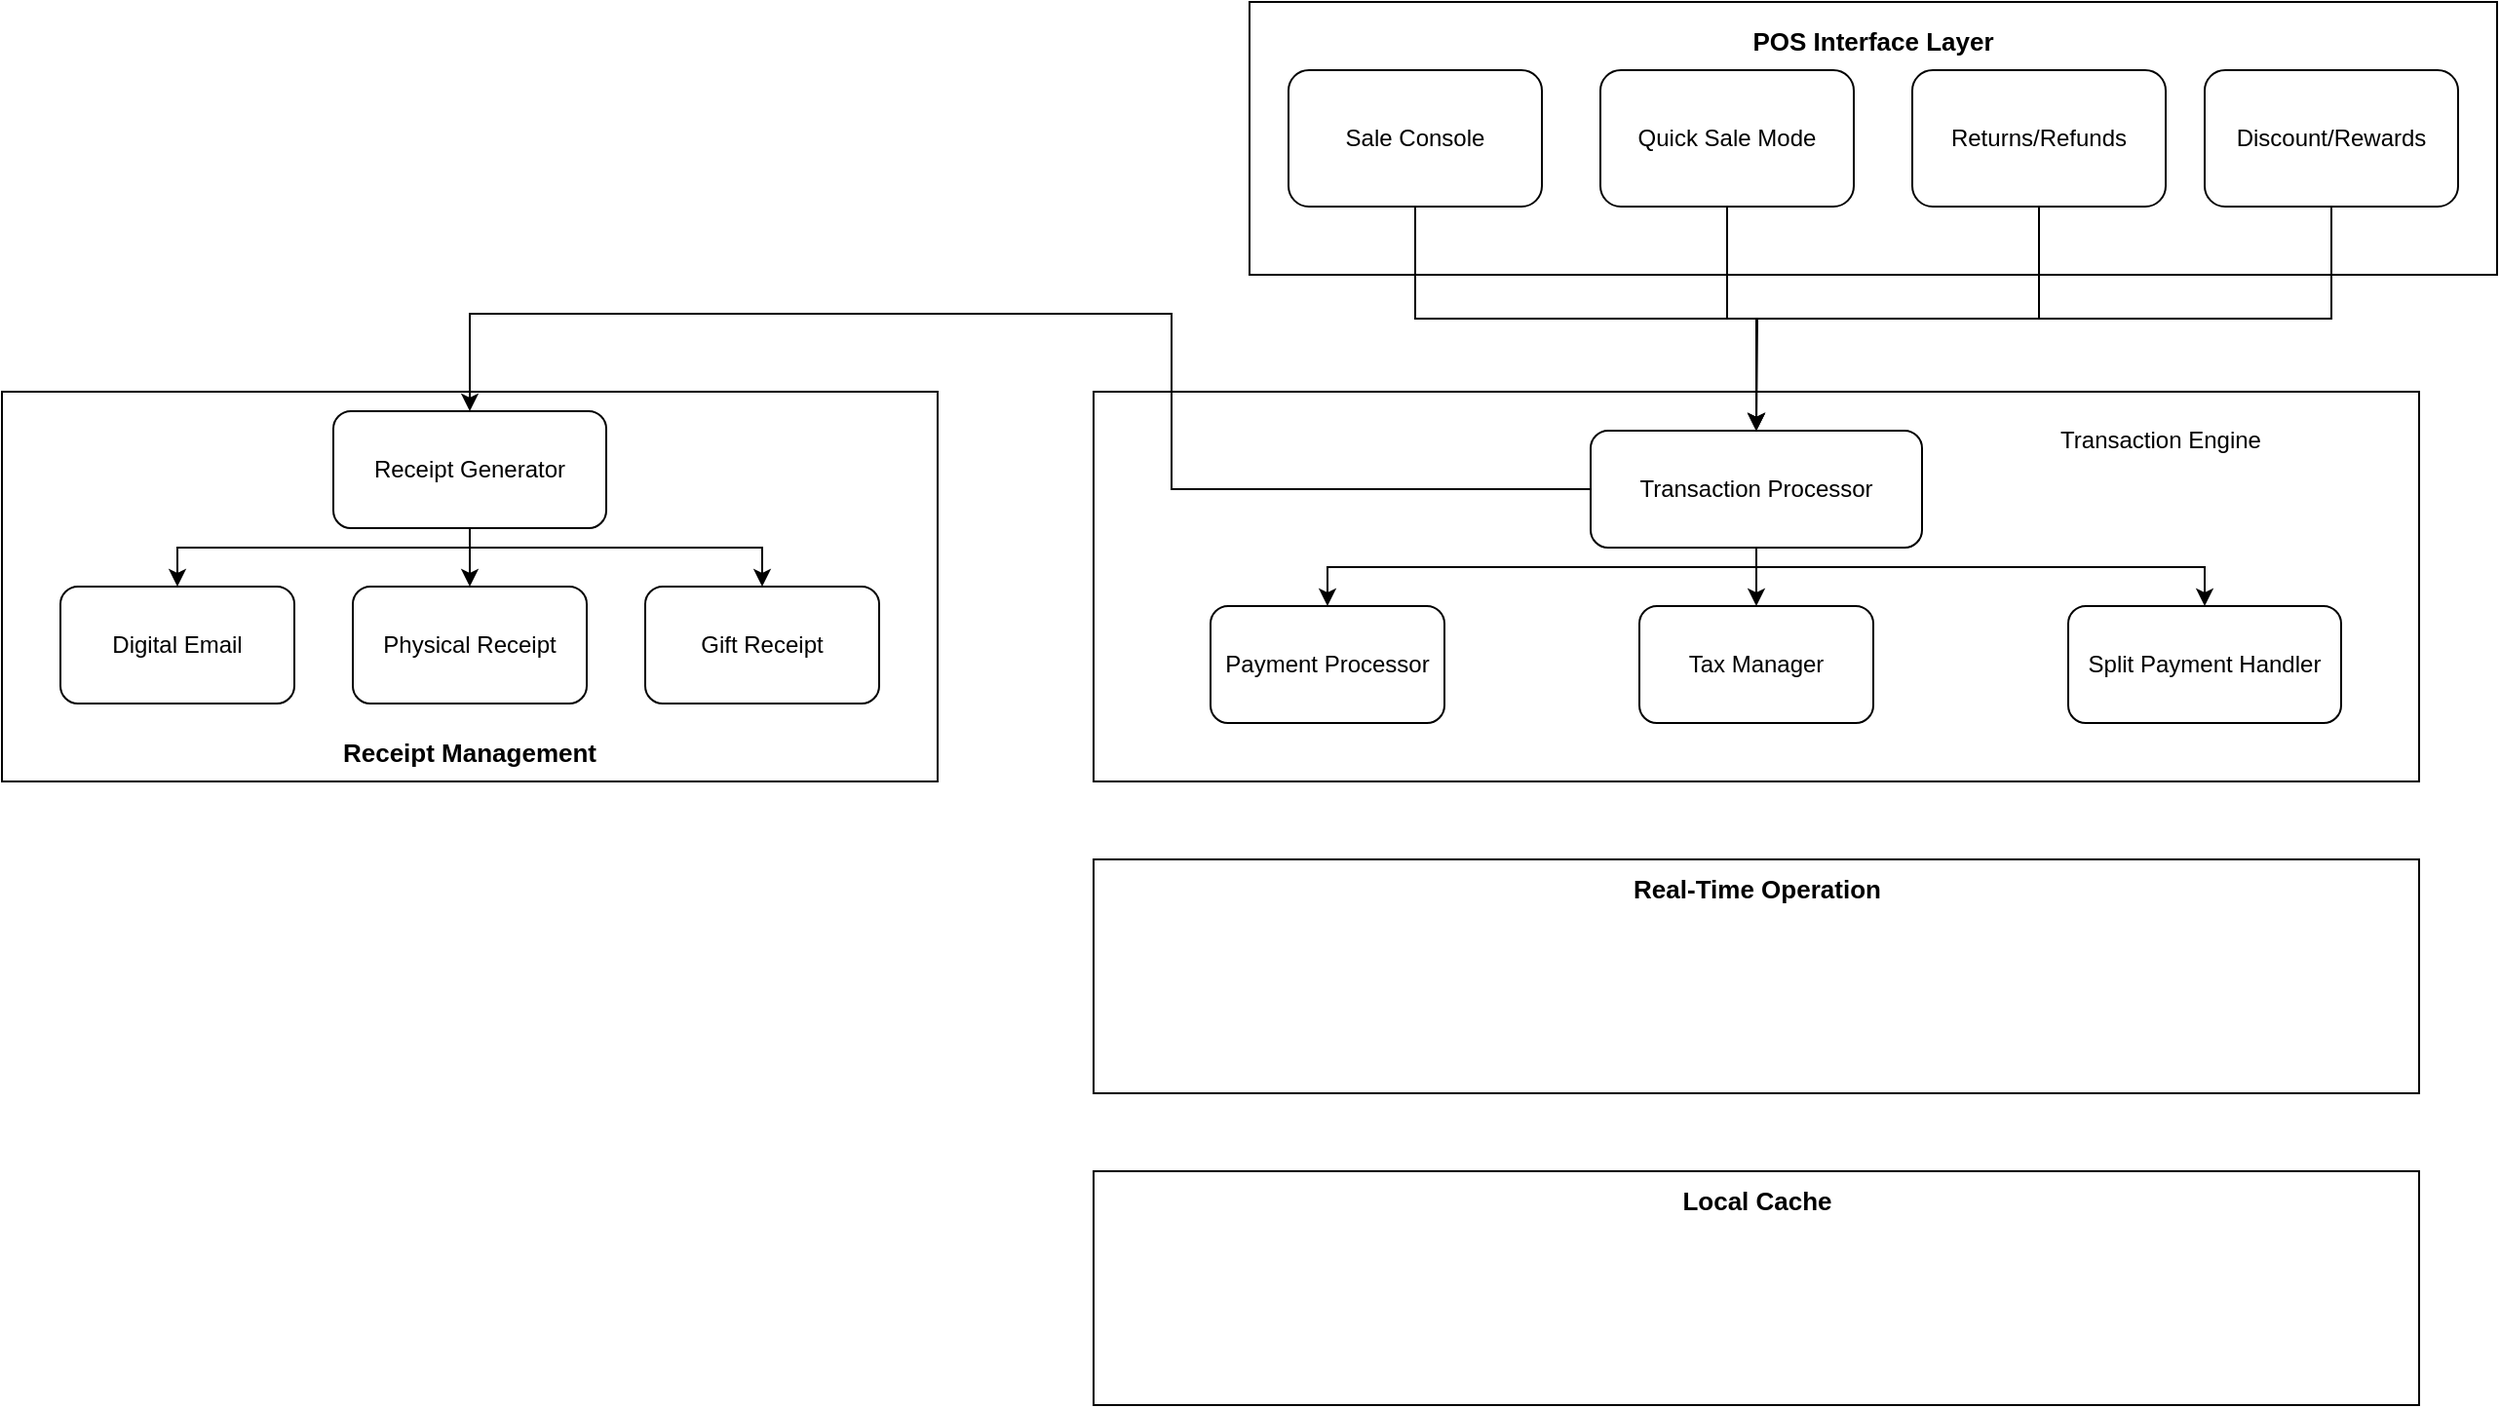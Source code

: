 <mxfile version="25.0.3">
  <diagram name="Page-1" id="lg15ASVOXkxG5HCrXa5D">
    <mxGraphModel dx="2032" dy="683" grid="1" gridSize="10" guides="1" tooltips="1" connect="1" arrows="1" fold="1" page="1" pageScale="1" pageWidth="850" pageHeight="1100" math="0" shadow="0">
      <root>
        <mxCell id="0" />
        <mxCell id="1" parent="0" />
        <mxCell id="Elm8jRyA7gBIBVSizPYm-1" value="" style="rounded=0;whiteSpace=wrap;html=1;" vertex="1" parent="1">
          <mxGeometry x="200" y="40" width="640" height="140" as="geometry" />
        </mxCell>
        <mxCell id="Elm8jRyA7gBIBVSizPYm-2" value="Sale Console" style="rounded=1;whiteSpace=wrap;html=1;" vertex="1" parent="1">
          <mxGeometry x="220" y="75" width="130" height="70" as="geometry" />
        </mxCell>
        <mxCell id="Elm8jRyA7gBIBVSizPYm-6" value="Quick Sale Mode" style="rounded=1;whiteSpace=wrap;html=1;" vertex="1" parent="1">
          <mxGeometry x="380" y="75" width="130" height="70" as="geometry" />
        </mxCell>
        <mxCell id="Elm8jRyA7gBIBVSizPYm-7" value="Returns/Refunds" style="rounded=1;whiteSpace=wrap;html=1;" vertex="1" parent="1">
          <mxGeometry x="540" y="75" width="130" height="70" as="geometry" />
        </mxCell>
        <mxCell id="Elm8jRyA7gBIBVSizPYm-8" value="Discount/Rewards" style="rounded=1;whiteSpace=wrap;html=1;" vertex="1" parent="1">
          <mxGeometry x="690" y="75" width="130" height="70" as="geometry" />
        </mxCell>
        <mxCell id="Elm8jRyA7gBIBVSizPYm-9" value="" style="rounded=0;whiteSpace=wrap;html=1;" vertex="1" parent="1">
          <mxGeometry x="120" y="240" width="680" height="200" as="geometry" />
        </mxCell>
        <mxCell id="Elm8jRyA7gBIBVSizPYm-10" value="POS Interface Layer" style="text;html=1;align=center;verticalAlign=middle;whiteSpace=wrap;rounded=0;fontStyle=1;fontSize=13;" vertex="1" parent="1">
          <mxGeometry x="445" y="45" width="150" height="30" as="geometry" />
        </mxCell>
        <mxCell id="Elm8jRyA7gBIBVSizPYm-32" style="edgeStyle=orthogonalEdgeStyle;rounded=0;orthogonalLoop=1;jettySize=auto;html=1;exitX=0.5;exitY=1;exitDx=0;exitDy=0;entryX=0.5;entryY=0;entryDx=0;entryDy=0;" edge="1" parent="1" source="Elm8jRyA7gBIBVSizPYm-11" target="Elm8jRyA7gBIBVSizPYm-12">
          <mxGeometry relative="1" as="geometry">
            <Array as="points">
              <mxPoint x="460" y="330" />
              <mxPoint x="240" y="330" />
            </Array>
          </mxGeometry>
        </mxCell>
        <mxCell id="Elm8jRyA7gBIBVSizPYm-33" style="edgeStyle=orthogonalEdgeStyle;rounded=0;orthogonalLoop=1;jettySize=auto;html=1;exitX=0.5;exitY=1;exitDx=0;exitDy=0;entryX=0.5;entryY=0;entryDx=0;entryDy=0;" edge="1" parent="1" source="Elm8jRyA7gBIBVSizPYm-11" target="Elm8jRyA7gBIBVSizPYm-14">
          <mxGeometry relative="1" as="geometry">
            <Array as="points">
              <mxPoint x="460" y="330" />
              <mxPoint x="690" y="330" />
            </Array>
          </mxGeometry>
        </mxCell>
        <mxCell id="Elm8jRyA7gBIBVSizPYm-34" style="edgeStyle=orthogonalEdgeStyle;rounded=0;orthogonalLoop=1;jettySize=auto;html=1;exitX=0.5;exitY=1;exitDx=0;exitDy=0;entryX=0.5;entryY=0;entryDx=0;entryDy=0;" edge="1" parent="1" source="Elm8jRyA7gBIBVSizPYm-11" target="Elm8jRyA7gBIBVSizPYm-13">
          <mxGeometry relative="1" as="geometry" />
        </mxCell>
        <mxCell id="Elm8jRyA7gBIBVSizPYm-11" value="Transaction Processor" style="rounded=1;whiteSpace=wrap;html=1;" vertex="1" parent="1">
          <mxGeometry x="375" y="260" width="170" height="60" as="geometry" />
        </mxCell>
        <mxCell id="Elm8jRyA7gBIBVSizPYm-12" value="Payment Processor" style="rounded=1;whiteSpace=wrap;html=1;" vertex="1" parent="1">
          <mxGeometry x="180" y="350" width="120" height="60" as="geometry" />
        </mxCell>
        <mxCell id="Elm8jRyA7gBIBVSizPYm-13" value="Tax Manager" style="rounded=1;whiteSpace=wrap;html=1;" vertex="1" parent="1">
          <mxGeometry x="400" y="350" width="120" height="60" as="geometry" />
        </mxCell>
        <mxCell id="Elm8jRyA7gBIBVSizPYm-14" value="Split Payment Handler" style="rounded=1;whiteSpace=wrap;html=1;" vertex="1" parent="1">
          <mxGeometry x="620" y="350" width="140" height="60" as="geometry" />
        </mxCell>
        <mxCell id="Elm8jRyA7gBIBVSizPYm-15" value="" style="rounded=0;whiteSpace=wrap;html=1;" vertex="1" parent="1">
          <mxGeometry x="-440" y="240" width="480" height="200" as="geometry" />
        </mxCell>
        <mxCell id="Elm8jRyA7gBIBVSizPYm-29" style="edgeStyle=orthogonalEdgeStyle;rounded=0;orthogonalLoop=1;jettySize=auto;html=1;exitX=0.5;exitY=1;exitDx=0;exitDy=0;" edge="1" parent="1" source="Elm8jRyA7gBIBVSizPYm-16" target="Elm8jRyA7gBIBVSizPYm-18">
          <mxGeometry relative="1" as="geometry">
            <Array as="points">
              <mxPoint x="-200" y="320" />
              <mxPoint x="-350" y="320" />
            </Array>
          </mxGeometry>
        </mxCell>
        <mxCell id="Elm8jRyA7gBIBVSizPYm-30" style="edgeStyle=orthogonalEdgeStyle;rounded=0;orthogonalLoop=1;jettySize=auto;html=1;exitX=0.5;exitY=1;exitDx=0;exitDy=0;entryX=0.5;entryY=0;entryDx=0;entryDy=0;" edge="1" parent="1" source="Elm8jRyA7gBIBVSizPYm-16" target="Elm8jRyA7gBIBVSizPYm-17">
          <mxGeometry relative="1" as="geometry" />
        </mxCell>
        <mxCell id="Elm8jRyA7gBIBVSizPYm-31" style="edgeStyle=orthogonalEdgeStyle;rounded=0;orthogonalLoop=1;jettySize=auto;html=1;exitX=0.5;exitY=1;exitDx=0;exitDy=0;" edge="1" parent="1" source="Elm8jRyA7gBIBVSizPYm-16" target="Elm8jRyA7gBIBVSizPYm-19">
          <mxGeometry relative="1" as="geometry">
            <Array as="points">
              <mxPoint x="-200" y="320" />
              <mxPoint x="-50" y="320" />
            </Array>
          </mxGeometry>
        </mxCell>
        <mxCell id="Elm8jRyA7gBIBVSizPYm-16" value="Receipt Generator" style="rounded=1;whiteSpace=wrap;html=1;" vertex="1" parent="1">
          <mxGeometry x="-270" y="250" width="140" height="60" as="geometry" />
        </mxCell>
        <mxCell id="Elm8jRyA7gBIBVSizPYm-17" value="Physical Receipt" style="rounded=1;whiteSpace=wrap;html=1;" vertex="1" parent="1">
          <mxGeometry x="-260" y="340" width="120" height="60" as="geometry" />
        </mxCell>
        <mxCell id="Elm8jRyA7gBIBVSizPYm-18" value="Digital Email" style="rounded=1;whiteSpace=wrap;html=1;" vertex="1" parent="1">
          <mxGeometry x="-410" y="340" width="120" height="60" as="geometry" />
        </mxCell>
        <mxCell id="Elm8jRyA7gBIBVSizPYm-19" value="Gift Receipt" style="rounded=1;whiteSpace=wrap;html=1;" vertex="1" parent="1">
          <mxGeometry x="-110" y="340" width="120" height="60" as="geometry" />
        </mxCell>
        <mxCell id="Elm8jRyA7gBIBVSizPYm-21" style="edgeStyle=orthogonalEdgeStyle;rounded=0;orthogonalLoop=1;jettySize=auto;html=1;exitX=0.5;exitY=1;exitDx=0;exitDy=0;entryX=0.5;entryY=0;entryDx=0;entryDy=0;" edge="1" parent="1" source="Elm8jRyA7gBIBVSizPYm-2" target="Elm8jRyA7gBIBVSizPYm-11">
          <mxGeometry relative="1" as="geometry" />
        </mxCell>
        <mxCell id="Elm8jRyA7gBIBVSizPYm-22" style="edgeStyle=orthogonalEdgeStyle;rounded=0;orthogonalLoop=1;jettySize=auto;html=1;exitX=0.5;exitY=1;exitDx=0;exitDy=0;" edge="1" parent="1" source="Elm8jRyA7gBIBVSizPYm-6">
          <mxGeometry relative="1" as="geometry">
            <mxPoint x="460" y="260" as="targetPoint" />
          </mxGeometry>
        </mxCell>
        <mxCell id="Elm8jRyA7gBIBVSizPYm-23" style="edgeStyle=orthogonalEdgeStyle;rounded=0;orthogonalLoop=1;jettySize=auto;html=1;entryX=0.5;entryY=0;entryDx=0;entryDy=0;" edge="1" parent="1" source="Elm8jRyA7gBIBVSizPYm-7" target="Elm8jRyA7gBIBVSizPYm-11">
          <mxGeometry relative="1" as="geometry" />
        </mxCell>
        <mxCell id="Elm8jRyA7gBIBVSizPYm-26" style="edgeStyle=orthogonalEdgeStyle;rounded=0;orthogonalLoop=1;jettySize=auto;html=1;exitX=0.5;exitY=1;exitDx=0;exitDy=0;entryX=0.5;entryY=0;entryDx=0;entryDy=0;" edge="1" parent="1" source="Elm8jRyA7gBIBVSizPYm-8" target="Elm8jRyA7gBIBVSizPYm-11">
          <mxGeometry relative="1" as="geometry" />
        </mxCell>
        <mxCell id="Elm8jRyA7gBIBVSizPYm-27" value="Receipt Management" style="text;html=1;align=center;verticalAlign=middle;whiteSpace=wrap;rounded=0;fontStyle=1;fontSize=13;" vertex="1" parent="1">
          <mxGeometry x="-295" y="410" width="190" height="30" as="geometry" />
        </mxCell>
        <mxCell id="Elm8jRyA7gBIBVSizPYm-28" style="edgeStyle=orthogonalEdgeStyle;rounded=0;orthogonalLoop=1;jettySize=auto;html=1;exitX=0;exitY=0.5;exitDx=0;exitDy=0;entryX=0.5;entryY=0;entryDx=0;entryDy=0;" edge="1" parent="1" source="Elm8jRyA7gBIBVSizPYm-11" target="Elm8jRyA7gBIBVSizPYm-16">
          <mxGeometry relative="1" as="geometry">
            <Array as="points">
              <mxPoint x="160" y="290" />
              <mxPoint x="160" y="200" />
              <mxPoint x="-200" y="200" />
            </Array>
          </mxGeometry>
        </mxCell>
        <mxCell id="Elm8jRyA7gBIBVSizPYm-35" value="" style="rounded=0;whiteSpace=wrap;html=1;" vertex="1" parent="1">
          <mxGeometry x="120" y="480" width="680" height="120" as="geometry" />
        </mxCell>
        <mxCell id="Elm8jRyA7gBIBVSizPYm-36" value="" style="rounded=0;whiteSpace=wrap;html=1;" vertex="1" parent="1">
          <mxGeometry x="120" y="640" width="680" height="120" as="geometry" />
        </mxCell>
        <mxCell id="Elm8jRyA7gBIBVSizPYm-37" value="&lt;b&gt;Real-Time Operation&lt;/b&gt;" style="text;html=1;align=center;verticalAlign=middle;whiteSpace=wrap;rounded=0;fontSize=13;" vertex="1" parent="1">
          <mxGeometry x="347.5" y="480" width="225" height="30" as="geometry" />
        </mxCell>
        <mxCell id="Elm8jRyA7gBIBVSizPYm-38" value="&lt;b&gt;Local Cache&lt;/b&gt;" style="text;html=1;align=center;verticalAlign=middle;whiteSpace=wrap;rounded=0;fontSize=13;" vertex="1" parent="1">
          <mxGeometry x="347.5" y="640" width="225" height="30" as="geometry" />
        </mxCell>
        <mxCell id="Elm8jRyA7gBIBVSizPYm-39" value="Transaction Engine" style="text;html=1;align=center;verticalAlign=middle;whiteSpace=wrap;rounded=0;" vertex="1" parent="1">
          <mxGeometry x="595" y="250" width="145" height="30" as="geometry" />
        </mxCell>
      </root>
    </mxGraphModel>
  </diagram>
</mxfile>
